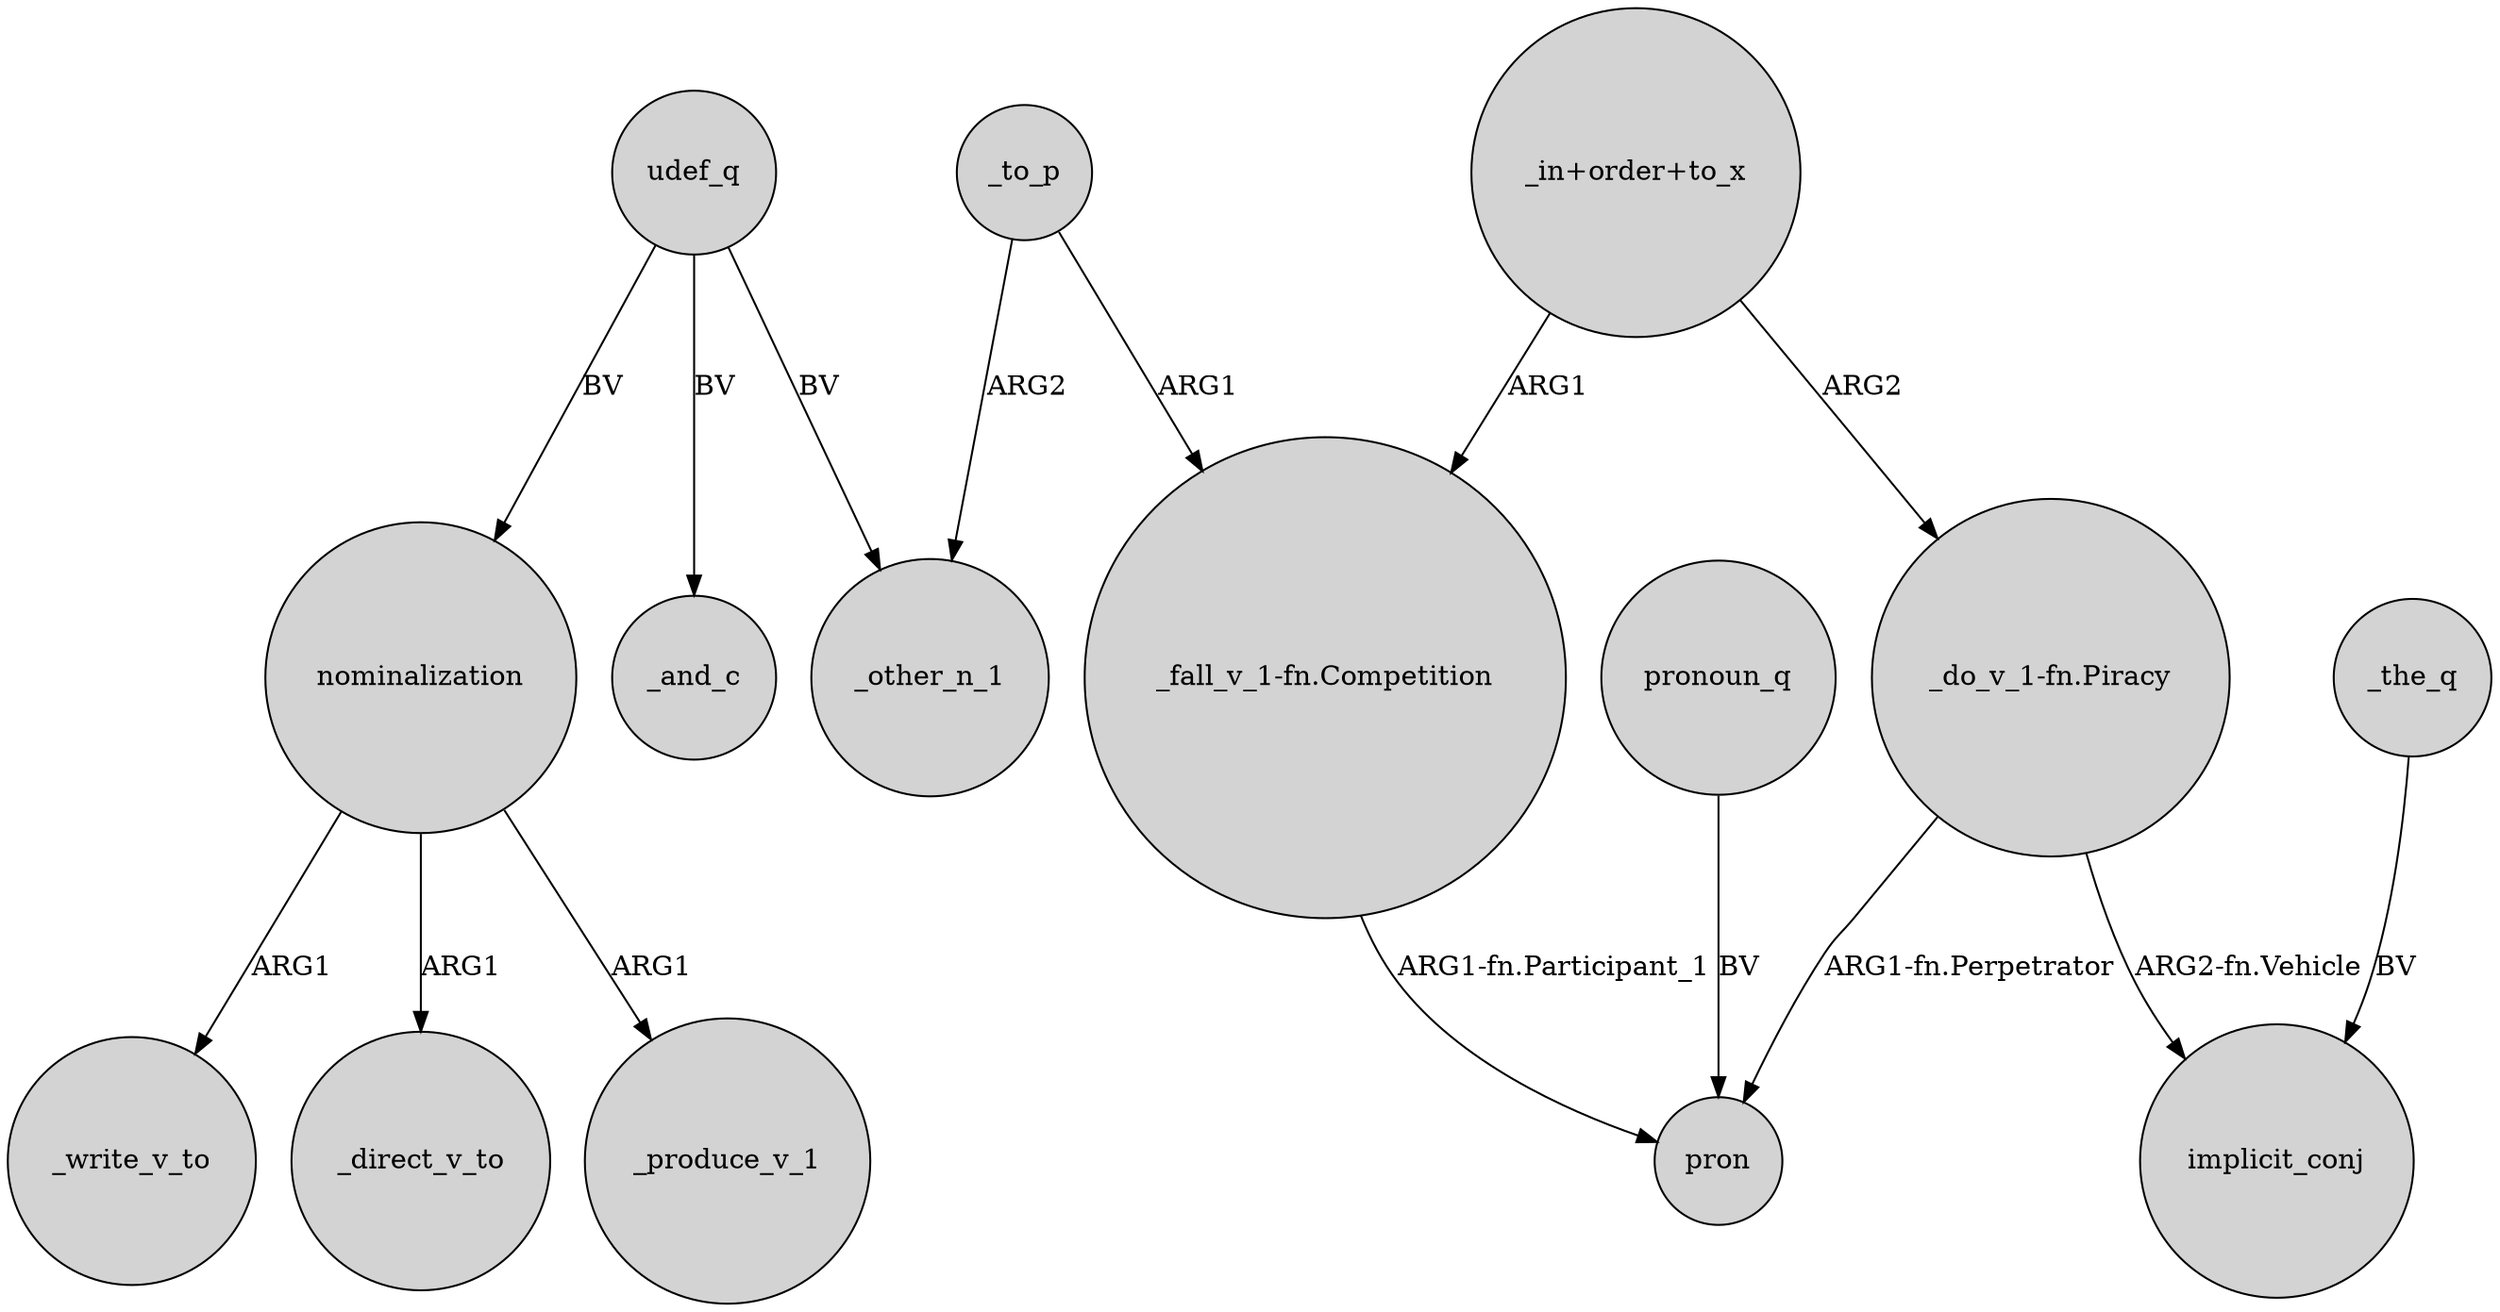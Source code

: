 digraph {
	node [shape=circle style=filled]
	nominalization -> _direct_v_to [label=ARG1]
	_to_p -> _other_n_1 [label=ARG2]
	"_in+order+to_x" -> "_do_v_1-fn.Piracy" [label=ARG2]
	udef_q -> _other_n_1 [label=BV]
	"_do_v_1-fn.Piracy" -> implicit_conj [label="ARG2-fn.Vehicle"]
	"_in+order+to_x" -> "_fall_v_1-fn.Competition" [label=ARG1]
	_the_q -> implicit_conj [label=BV]
	"_fall_v_1-fn.Competition" -> pron [label="ARG1-fn.Participant_1"]
	"_do_v_1-fn.Piracy" -> pron [label="ARG1-fn.Perpetrator"]
	_to_p -> "_fall_v_1-fn.Competition" [label=ARG1]
	udef_q -> _and_c [label=BV]
	nominalization -> _produce_v_1 [label=ARG1]
	nominalization -> _write_v_to [label=ARG1]
	pronoun_q -> pron [label=BV]
	udef_q -> nominalization [label=BV]
}
